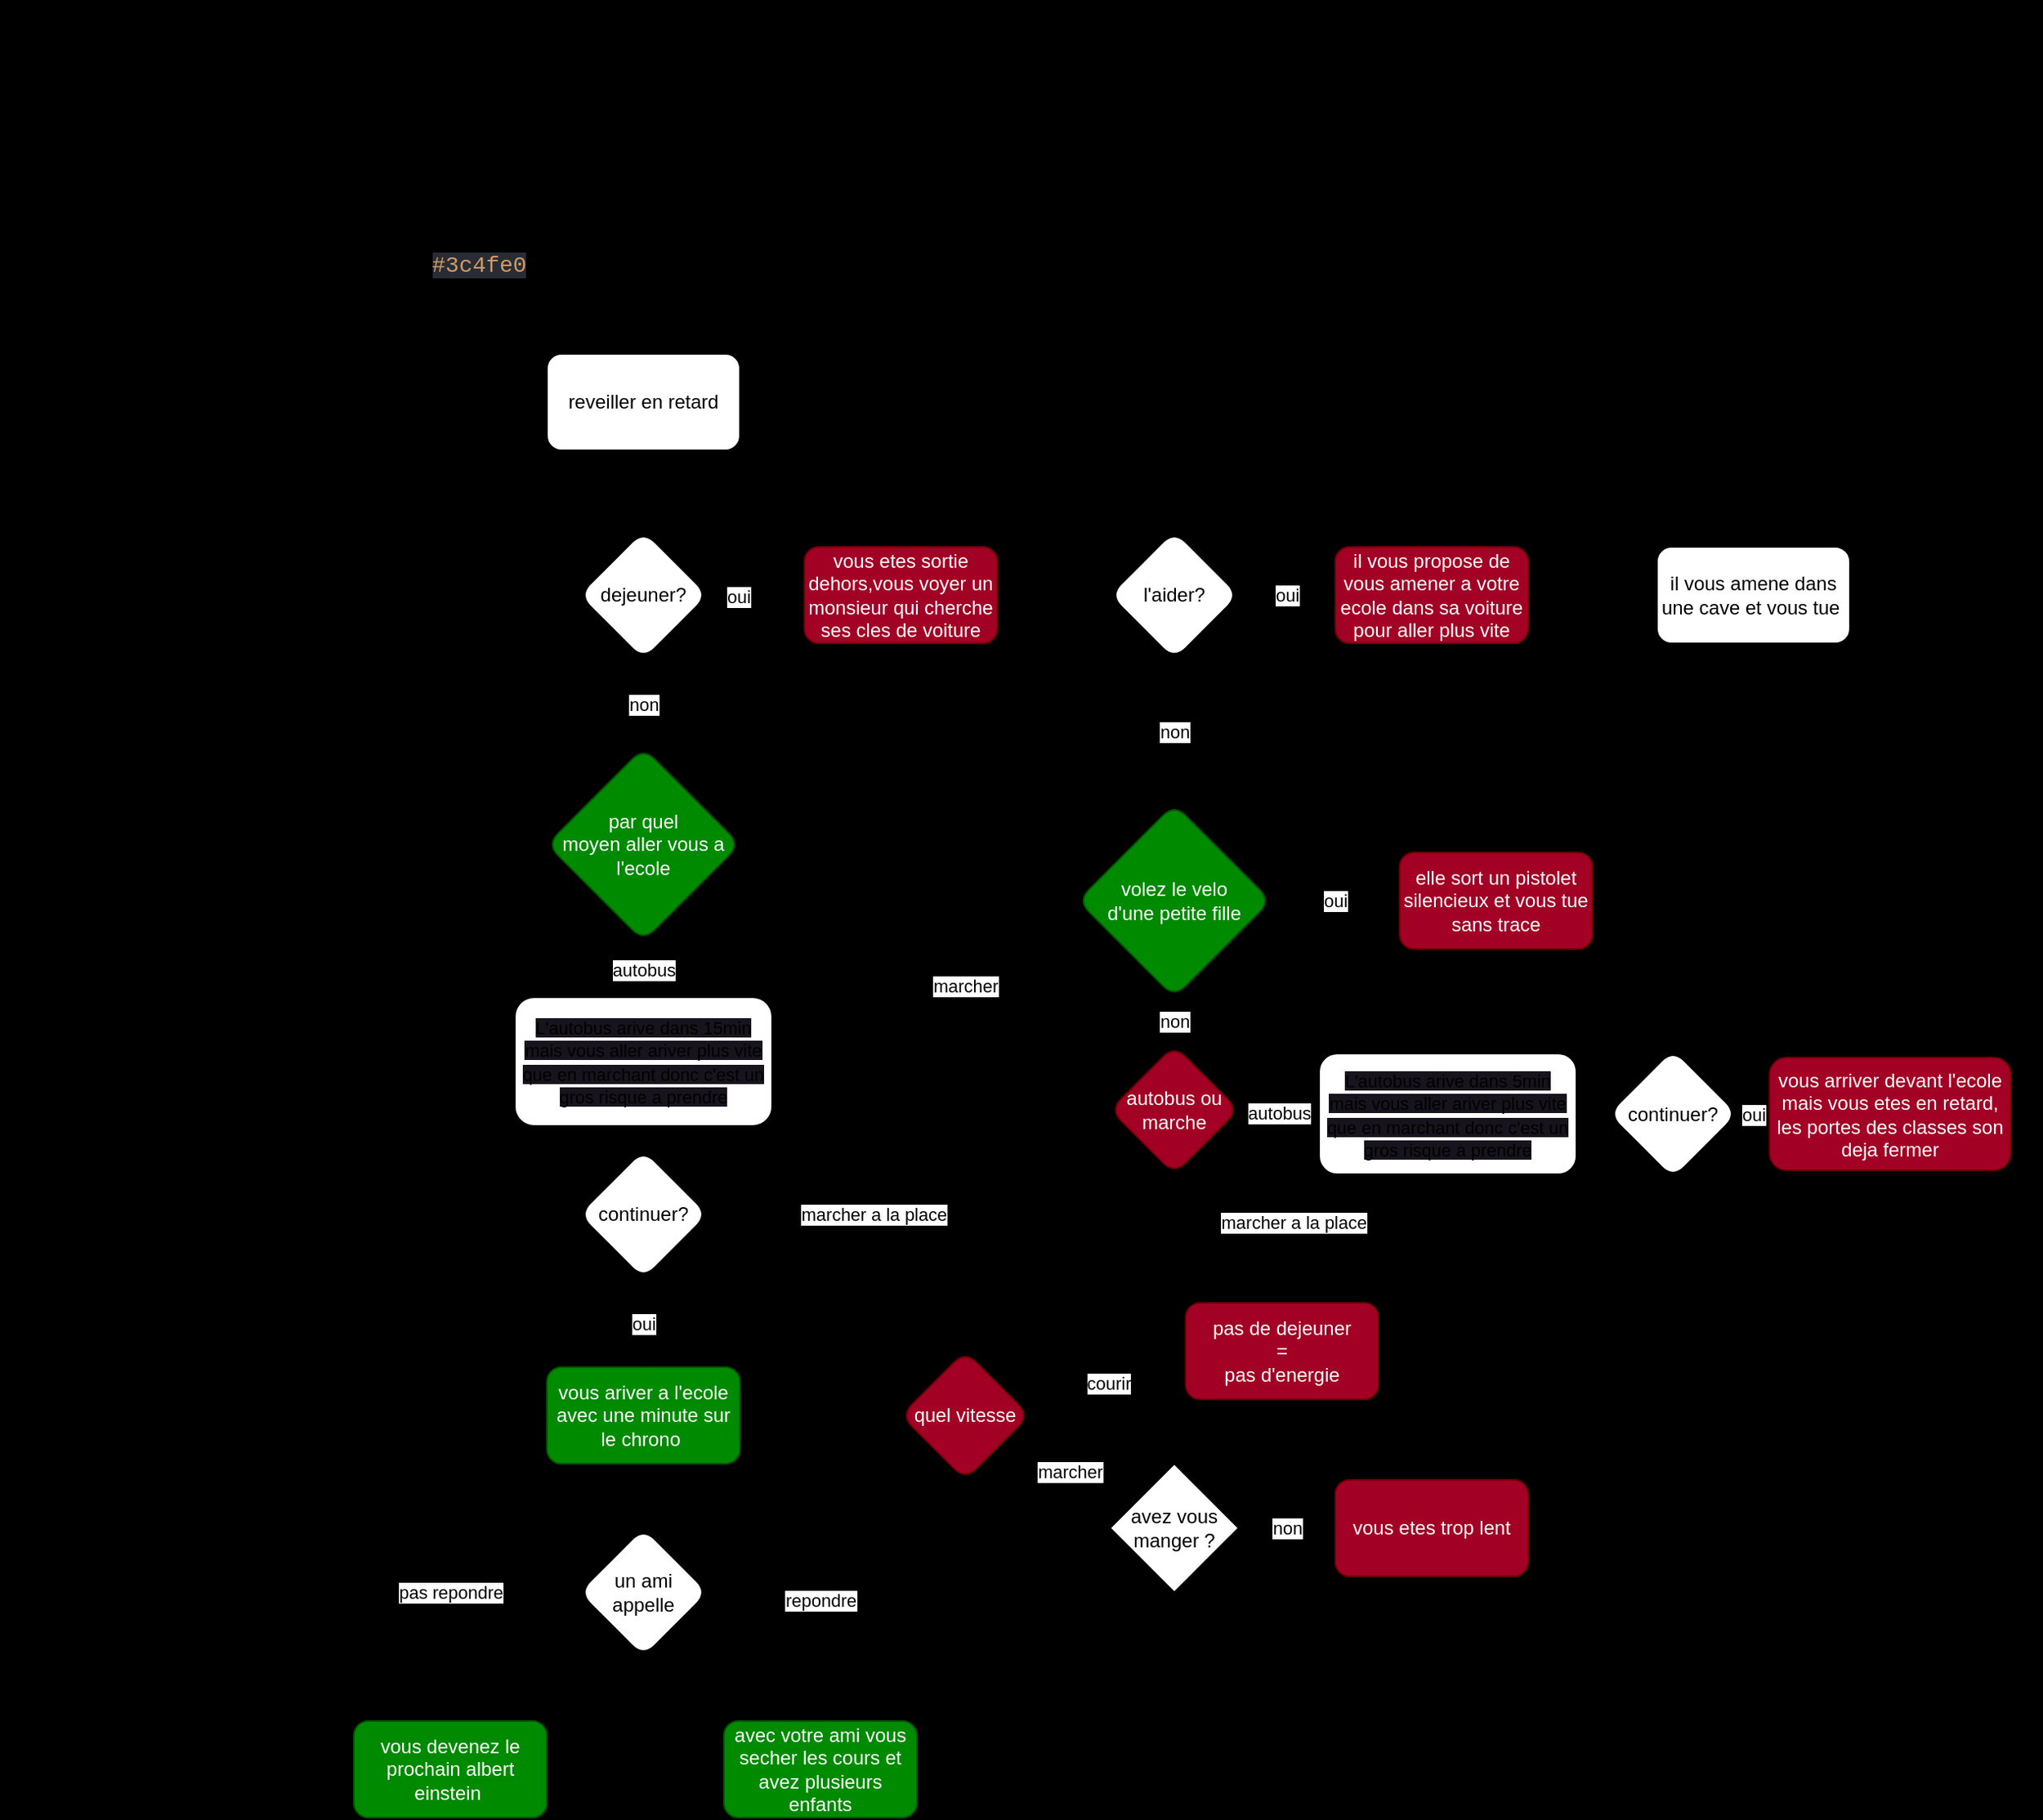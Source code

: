 <mxfile>
    <diagram id="VE0LgDuzzJI6HdZe8Z8s" name="Page-1">
        <mxGraphModel dx="2346" dy="959" grid="1" gridSize="10" guides="1" tooltips="1" connect="1" arrows="1" fold="1" page="1" pageScale="1" pageWidth="827" pageHeight="1169" background="#000000" math="0" shadow="0">
            <root>
                <mxCell id="0"/>
                <mxCell id="1" parent="0"/>
                <mxCell id="27" value="&lt;font style=&quot;&quot; color=&quot;#000000&quot;&gt;&amp;nbsp; Genre: action, absurde&lt;br&gt;&amp;nbsp; &amp;nbsp; &amp;nbsp; &amp;nbsp; &amp;nbsp;Inspiration: un gars qui arrive tout le temps&lt;br&gt;&amp;nbsp;en retard dans ma classe.&lt;br&gt;Nom: Be late or be dead&lt;br&gt;&amp;nbsp; &amp;nbsp; Palette:&lt;br&gt;Couleur de fond du site:&amp;nbsp;&lt;span style=&quot;font-family: proxima-soft, &amp;quot;Proxima Soft&amp;quot;, &amp;quot;Proxima Nova Soft&amp;quot;, Helvetica, Arial, sans-serif; font-size: 16px; font-weight: 700; letter-spacing: 0.4px; text-align: start; text-transform: uppercase;&quot;&gt;#EB1414&lt;/span&gt;&lt;br&gt;Couleur de fond du contenu:&amp;nbsp;&lt;span style=&quot;font-family: proxima-soft, &amp;quot;Proxima Soft&amp;quot;, &amp;quot;Proxima Nova Soft&amp;quot;, Helvetica, Arial, sans-serif; font-size: 16px; font-weight: 700; letter-spacing: 0.4px; text-align: start; text-transform: uppercase;&quot;&gt;#882727&lt;/span&gt;&lt;br&gt;Couleur de la police:&amp;nbsp;&lt;span style=&quot;font-family: proxima-soft, &amp;quot;Proxima Soft&amp;quot;, &amp;quot;Proxima Nova Soft&amp;quot;, Helvetica, Arial, sans-serif; font-size: 16px; font-weight: 700; letter-spacing: 0.4px; text-align: start; text-transform: uppercase;&quot;&gt;#FFFFFF&lt;/span&gt;&lt;br&gt;Couleur de fond des boutons:&lt;b&gt;&lt;font style=&quot;font-size: 16px;&quot;&gt;#89E5FF&lt;/font&gt;&lt;/b&gt;,&lt;b&gt;&lt;font style=&quot;font-size: 16px;&quot;&gt;#5468FF&lt;/font&gt;&lt;/b&gt;&lt;br&gt;Couleur de fond des bouton en hover:&amp;nbsp;&lt;/font&gt;&lt;span style=&quot;color: rgb(209, 154, 102); background-color: rgb(40, 44, 52); font-family: Consolas, &amp;quot;Courier New&amp;quot;, monospace; font-size: 14px;&quot;&gt;#3c4fe0&lt;/span&gt;&lt;font style=&quot;&quot; color=&quot;#000000&quot;&gt;&lt;br&gt;&lt;div style=&quot;text-align: start;&quot;&gt;&lt;span style=&quot;background-color: initial;&quot;&gt;Couleur de la police des boutons: &lt;font face=&quot;proxima-soft, Proxima Soft, Proxima Nova Soft, Helvetica, Arial, sans-serif&quot;&gt;&lt;span style=&quot;font-size: 16px; letter-spacing: 0.4px; text-transform: uppercase;&quot;&gt;&lt;b&gt;#ffffff&lt;/b&gt;&lt;/span&gt;&lt;/font&gt;&lt;/span&gt;&lt;/div&gt;&lt;/font&gt;&lt;font style=&quot;&quot; color=&quot;#000000&quot;&gt;Couleur de la police des boutons en hover:&amp;nbsp;&lt;/font&gt;&lt;b style=&quot;color: rgb(0, 0, 0);&quot;&gt;&lt;font style=&quot;font-size: 16px;&quot;&gt;#89E5FF&lt;/font&gt;&lt;/b&gt;&lt;span style=&quot;color: rgb(0, 0, 0);&quot;&gt;,&lt;/span&gt;&lt;b style=&quot;color: rgb(0, 0, 0);&quot;&gt;&lt;font style=&quot;font-size: 16px;&quot;&gt;#5468FF&lt;/font&gt;&lt;/b&gt;" style="text;html=1;align=center;verticalAlign=middle;resizable=0;points=[];autosize=1;strokeColor=none;fillColor=none;rounded=1;" parent="1" vertex="1">
                    <mxGeometry x="-30" width="390" height="220" as="geometry"/>
                </mxCell>
                <mxCell id="36" style="edgeStyle=none;html=1;entryX=0.5;entryY=0;entryDx=0;entryDy=0;" parent="1" source="28" target="29" edge="1">
                    <mxGeometry relative="1" as="geometry"/>
                </mxCell>
                <mxCell id="28" value="reveiller en retard" style="rounded=1;whiteSpace=wrap;html=1;" parent="1" vertex="1">
                    <mxGeometry x="310" y="220" width="120" height="60" as="geometry"/>
                </mxCell>
                <mxCell id="31" value="" style="edgeStyle=none;html=1;" parent="1" source="29" target="30" edge="1">
                    <mxGeometry relative="1" as="geometry">
                        <Array as="points">
                            <mxPoint x="430" y="370"/>
                        </Array>
                    </mxGeometry>
                </mxCell>
                <mxCell id="32" value="oui" style="edgeLabel;html=1;align=center;verticalAlign=middle;resizable=0;points=[];rounded=1;" parent="31" vertex="1" connectable="0">
                    <mxGeometry x="-0.372" y="-1" relative="1" as="geometry">
                        <mxPoint as="offset"/>
                    </mxGeometry>
                </mxCell>
                <mxCell id="35" value="&lt;span style=&quot;background-color: rgb(255, 255, 255);&quot;&gt;&lt;font color=&quot;#000000&quot;&gt;non&lt;/font&gt;&lt;/span&gt;" style="edgeStyle=none;html=1;entryX=0.5;entryY=0;entryDx=0;entryDy=0;" parent="1" source="29" target="50" edge="1">
                    <mxGeometry relative="1" as="geometry">
                        <mxPoint x="370" y="500" as="targetPoint"/>
                    </mxGeometry>
                </mxCell>
                <mxCell id="29" value="dejeuner?" style="rhombus;whiteSpace=wrap;html=1;rounded=1;" parent="1" vertex="1">
                    <mxGeometry x="330" y="330" width="80" height="80" as="geometry"/>
                </mxCell>
                <mxCell id="38" value="" style="edgeStyle=none;html=1;" parent="1" source="30" target="37" edge="1">
                    <mxGeometry relative="1" as="geometry"/>
                </mxCell>
                <mxCell id="30" value="vous etes sortie dehors,vous voyer un monsieur qui cherche ses cles de voiture" style="whiteSpace=wrap;html=1;fillColor=#a20025;fontColor=#ffffff;strokeColor=#6F0000;rounded=1;" parent="1" vertex="1">
                    <mxGeometry x="470" y="340" width="120" height="60" as="geometry"/>
                </mxCell>
                <mxCell id="40" value="oui" style="edgeStyle=none;html=1;" parent="1" source="37" target="39" edge="1">
                    <mxGeometry relative="1" as="geometry"/>
                </mxCell>
                <mxCell id="42" value="non" style="edgeStyle=none;html=1;" parent="1" source="37" edge="1">
                    <mxGeometry relative="1" as="geometry">
                        <mxPoint x="700" y="500" as="targetPoint"/>
                    </mxGeometry>
                </mxCell>
                <mxCell id="37" value="l'aider?" style="rhombus;whiteSpace=wrap;html=1;rounded=1;" parent="1" vertex="1">
                    <mxGeometry x="660" y="330" width="80" height="80" as="geometry"/>
                </mxCell>
                <mxCell id="44" value="" style="edgeStyle=none;html=1;" parent="1" source="39" target="43" edge="1">
                    <mxGeometry relative="1" as="geometry"/>
                </mxCell>
                <mxCell id="39" value="il vous propose de vous amener a votre ecole dans sa voiture pour aller plus vite" style="whiteSpace=wrap;html=1;fillColor=#a20025;fontColor=#ffffff;strokeColor=#6F0000;rounded=1;" parent="1" vertex="1">
                    <mxGeometry x="800" y="340" width="120" height="60" as="geometry"/>
                </mxCell>
                <mxCell id="45" style="edgeStyle=orthogonalEdgeStyle;html=1;entryX=1;entryY=0.5;entryDx=0;entryDy=0;" parent="1" source="43" target="28" edge="1">
                    <mxGeometry relative="1" as="geometry">
                        <Array as="points">
                            <mxPoint x="1060" y="250"/>
                        </Array>
                    </mxGeometry>
                </mxCell>
                <mxCell id="43" value="il vous amene dans une cave et vous tue&amp;nbsp;" style="whiteSpace=wrap;html=1;rounded=1;" parent="1" vertex="1">
                    <mxGeometry x="1000" y="340" width="120" height="60" as="geometry"/>
                </mxCell>
                <mxCell id="48" value="oui" style="edgeStyle=none;html=1;" parent="1" source="46" target="47" edge="1">
                    <mxGeometry relative="1" as="geometry"/>
                </mxCell>
                <mxCell id="54" value="non" style="edgeStyle=orthogonalEdgeStyle;html=1;" parent="1" source="46" target="53" edge="1">
                    <mxGeometry relative="1" as="geometry"/>
                </mxCell>
                <mxCell id="46" value="volez le velo &lt;br&gt;d'une petite fille" style="rhombus;whiteSpace=wrap;html=1;fillColor=#008a00;fontColor=#ffffff;strokeColor=#005700;rounded=1;" parent="1" vertex="1">
                    <mxGeometry x="640" y="500" width="120" height="120" as="geometry"/>
                </mxCell>
                <mxCell id="49" style="edgeStyle=orthogonalEdgeStyle;html=1;exitX=1;exitY=0.5;exitDx=0;exitDy=0;" parent="1" source="47" edge="1">
                    <mxGeometry relative="1" as="geometry">
                        <mxPoint x="1050" y="250" as="targetPoint"/>
                        <Array as="points">
                            <mxPoint x="1160" y="560"/>
                            <mxPoint x="1160" y="250"/>
                        </Array>
                    </mxGeometry>
                </mxCell>
                <mxCell id="47" value="elle sort un pistolet silencieux et vous tue sans trace" style="whiteSpace=wrap;html=1;fillColor=#a20025;fontColor=#ffffff;strokeColor=#6F0000;rounded=1;" parent="1" vertex="1">
                    <mxGeometry x="840" y="530" width="120" height="60" as="geometry"/>
                </mxCell>
                <mxCell id="61" value="marcher" style="edgeStyle=orthogonalEdgeStyle;html=1;" parent="1" source="50" target="60" edge="1">
                    <mxGeometry relative="1" as="geometry"/>
                </mxCell>
                <mxCell id="79" value="autobus" style="edgeStyle=none;html=1;entryX=0.5;entryY=0;entryDx=0;entryDy=0;" parent="1" source="50" target="78" edge="1">
                    <mxGeometry relative="1" as="geometry"/>
                </mxCell>
                <mxCell id="50" value="par quel &lt;br&gt;moyen aller vous a l'ecole" style="rhombus;whiteSpace=wrap;html=1;fillColor=#008a00;fontColor=#ffffff;strokeColor=#005700;rounded=1;" parent="1" vertex="1">
                    <mxGeometry x="310" y="465" width="120" height="120" as="geometry"/>
                </mxCell>
                <mxCell id="56" value="autobus" style="edgeStyle=orthogonalEdgeStyle;html=1;entryX=0;entryY=0.5;entryDx=0;entryDy=0;" parent="1" source="53" target="90" edge="1">
                    <mxGeometry relative="1" as="geometry">
                        <mxPoint x="850" y="760" as="targetPoint"/>
                    </mxGeometry>
                </mxCell>
                <mxCell id="53" value="autobus ou&lt;br&gt;marche" style="rhombus;whiteSpace=wrap;html=1;fillColor=#a20025;fontColor=#ffffff;strokeColor=#6F0000;rounded=1;" parent="1" vertex="1">
                    <mxGeometry x="660" y="650" width="80" height="80" as="geometry"/>
                </mxCell>
                <mxCell id="57" style="edgeStyle=orthogonalEdgeStyle;html=1;exitX=1;exitY=0.5;exitDx=0;exitDy=0;" parent="1" source="55" edge="1">
                    <mxGeometry relative="1" as="geometry">
                        <mxPoint x="1160" y="490" as="targetPoint"/>
                        <Array as="points">
                            <mxPoint x="1230" y="692"/>
                            <mxPoint x="1230" y="540"/>
                            <mxPoint x="1160" y="540"/>
                        </Array>
                    </mxGeometry>
                </mxCell>
                <mxCell id="55" value="vous arriver devant l'ecole mais vous etes en retard, les portes des classes son deja fermer" style="whiteSpace=wrap;html=1;rounded=1;fillColor=#a20025;fontColor=#ffffff;strokeColor=#6F0000;" parent="1" vertex="1">
                    <mxGeometry x="1070" y="657.5" width="150" height="70" as="geometry"/>
                </mxCell>
                <mxCell id="70" value="" style="edgeStyle=orthogonalEdgeStyle;html=1;" parent="1" source="58" target="69" edge="1">
                    <mxGeometry relative="1" as="geometry"/>
                </mxCell>
                <mxCell id="58" value="vous ariver a l'ecole avec une minute sur le chrono&amp;nbsp;" style="whiteSpace=wrap;html=1;rounded=1;fillColor=#008a00;fontColor=#ffffff;strokeColor=#005700;" parent="1" vertex="1">
                    <mxGeometry x="310" y="850" width="120" height="60" as="geometry"/>
                </mxCell>
                <mxCell id="64" value="courir" style="edgeStyle=orthogonalEdgeStyle;html=1;exitX=1;exitY=0;exitDx=0;exitDy=0;" parent="1" source="60" target="62" edge="1">
                    <mxGeometry relative="1" as="geometry"/>
                </mxCell>
                <mxCell id="65" value="marcher" style="edgeStyle=orthogonalEdgeStyle;html=1;exitX=1;exitY=1;exitDx=0;exitDy=0;entryX=0;entryY=0.5;entryDx=0;entryDy=0;" parent="1" source="60" target="76" edge="1">
                    <mxGeometry relative="1" as="geometry">
                        <mxPoint x="670" y="920" as="targetPoint"/>
                    </mxGeometry>
                </mxCell>
                <mxCell id="60" value="quel vitesse" style="rhombus;whiteSpace=wrap;html=1;fillColor=#a20025;fontColor=#ffffff;strokeColor=#6F0000;rounded=1;" parent="1" vertex="1">
                    <mxGeometry x="530" y="840" width="80" height="80" as="geometry"/>
                </mxCell>
                <mxCell id="66" style="edgeStyle=orthogonalEdgeStyle;html=1;" parent="1" source="62" edge="1">
                    <mxGeometry relative="1" as="geometry">
                        <mxPoint x="1230" y="680" as="targetPoint"/>
                    </mxGeometry>
                </mxCell>
                <mxCell id="62" value="pas de dejeuner&lt;br&gt;=&lt;br&gt;pas d'energie" style="rounded=1;whiteSpace=wrap;html=1;fillColor=#a20025;fontColor=#ffffff;strokeColor=#6F0000;" parent="1" vertex="1">
                    <mxGeometry x="707" y="810" width="120" height="60" as="geometry"/>
                </mxCell>
                <mxCell id="67" style="edgeStyle=orthogonalEdgeStyle;html=1;" parent="1" source="63" edge="1">
                    <mxGeometry relative="1" as="geometry">
                        <mxPoint x="1230" y="830" as="targetPoint"/>
                    </mxGeometry>
                </mxCell>
                <mxCell id="63" value="vous etes trop lent" style="rounded=1;whiteSpace=wrap;html=1;fillColor=#a20025;fontColor=#ffffff;strokeColor=#6F0000;" parent="1" vertex="1">
                    <mxGeometry x="800" y="920" width="120" height="60" as="geometry"/>
                </mxCell>
                <mxCell id="72" value="repondre" style="edgeStyle=orthogonalEdgeStyle;html=1;" parent="1" source="69" target="71" edge="1">
                    <mxGeometry relative="1" as="geometry"/>
                </mxCell>
                <mxCell id="74" value="pas repondre" style="edgeStyle=orthogonalEdgeStyle;html=1;" parent="1" source="69" target="73" edge="1">
                    <mxGeometry relative="1" as="geometry"/>
                </mxCell>
                <mxCell id="69" value="un ami appelle" style="rhombus;whiteSpace=wrap;html=1;rounded=1;" parent="1" vertex="1">
                    <mxGeometry x="330" y="950" width="80" height="80" as="geometry"/>
                </mxCell>
                <mxCell id="71" value="avec votre ami vous secher les cours et avez plusieurs enfants" style="whiteSpace=wrap;html=1;fillColor=#008a00;fontColor=#ffffff;strokeColor=#005700;rounded=1;" parent="1" vertex="1">
                    <mxGeometry x="420" y="1070" width="120" height="60" as="geometry"/>
                </mxCell>
                <mxCell id="73" value="vous devenez le prochain albert einstein&amp;nbsp;" style="whiteSpace=wrap;html=1;fillColor=#008a00;fontColor=#ffffff;strokeColor=#005700;rounded=1;" parent="1" vertex="1">
                    <mxGeometry x="190" y="1070" width="120" height="60" as="geometry"/>
                </mxCell>
                <mxCell id="77" value="non" style="edgeStyle=none;html=1;entryX=0;entryY=0.5;entryDx=0;entryDy=0;" parent="1" source="76" target="63" edge="1">
                    <mxGeometry relative="1" as="geometry"/>
                </mxCell>
                <mxCell id="76" value="avez vous manger ?" style="rhombus;whiteSpace=wrap;html=1;" parent="1" vertex="1">
                    <mxGeometry x="660" y="910" width="80" height="80" as="geometry"/>
                </mxCell>
                <mxCell id="86" style="edgeStyle=none;html=1;entryX=0.5;entryY=0;entryDx=0;entryDy=0;" parent="1" source="78" target="85" edge="1">
                    <mxGeometry relative="1" as="geometry"/>
                </mxCell>
                <mxCell id="78" value="&lt;span style=&quot;font-size: 11px; background-color: rgb(24, 20, 29);&quot;&gt;L'autobus arive dans 15min mais&amp;nbsp;&lt;/span&gt;&lt;span style=&quot;font-size: 11px; background-color: rgb(24, 20, 29);&quot;&gt;vous aller ariver plus vite que en marchant&amp;nbsp;&lt;/span&gt;&lt;span style=&quot;font-size: 11px; background-color: rgb(24, 20, 29);&quot;&gt;donc c'est un gros risque a prendre&lt;/span&gt;" style="rounded=1;whiteSpace=wrap;html=1;" parent="1" vertex="1">
                    <mxGeometry x="290" y="620" width="160" height="80" as="geometry"/>
                </mxCell>
                <mxCell id="88" value="marcher a la place" style="edgeStyle=orthogonalEdgeStyle;html=1;exitX=1;exitY=0.5;exitDx=0;exitDy=0;" parent="1" source="85" edge="1">
                    <mxGeometry relative="1" as="geometry">
                        <mxPoint x="570" y="800" as="targetPoint"/>
                    </mxGeometry>
                </mxCell>
                <mxCell id="89" value="oui" style="edgeStyle=orthogonalEdgeStyle;html=1;exitX=0.5;exitY=1;exitDx=0;exitDy=0;entryX=0.5;entryY=0;entryDx=0;entryDy=0;" parent="1" source="85" target="58" edge="1">
                    <mxGeometry relative="1" as="geometry"/>
                </mxCell>
                <mxCell id="85" value="continuer?" style="rhombus;whiteSpace=wrap;html=1;rounded=1;" parent="1" vertex="1">
                    <mxGeometry x="330" y="715" width="80" height="80" as="geometry"/>
                </mxCell>
                <mxCell id="95" style="edgeStyle=orthogonalEdgeStyle;html=1;exitX=1;exitY=0.5;exitDx=0;exitDy=0;entryX=0;entryY=0.5;entryDx=0;entryDy=0;" parent="1" source="90" target="93" edge="1">
                    <mxGeometry relative="1" as="geometry"/>
                </mxCell>
                <mxCell id="90" value="&lt;span style=&quot;font-size: 11px; background-color: rgb(24, 20, 29);&quot;&gt;L'autobus arive dans 5min mais&amp;nbsp;&lt;/span&gt;&lt;span style=&quot;font-size: 11px; background-color: rgb(24, 20, 29);&quot;&gt;vous aller ariver plus vite que en marchant&amp;nbsp;&lt;/span&gt;&lt;span style=&quot;font-size: 11px; background-color: rgb(24, 20, 29);&quot;&gt;donc c'est un gros risque a prendre&lt;/span&gt;" style="rounded=1;whiteSpace=wrap;html=1;" parent="1" vertex="1">
                    <mxGeometry x="790" y="655" width="160" height="75" as="geometry"/>
                </mxCell>
                <mxCell id="96" value="oui" style="edgeStyle=orthogonalEdgeStyle;html=1;entryX=0;entryY=0.5;entryDx=0;entryDy=0;" parent="1" source="93" target="55" edge="1">
                    <mxGeometry relative="1" as="geometry"/>
                </mxCell>
                <mxCell id="97" value="marcher a la place" style="edgeStyle=orthogonalEdgeStyle;html=1;" parent="1" source="93" edge="1">
                    <mxGeometry relative="1" as="geometry">
                        <mxPoint x="570" y="820" as="targetPoint"/>
                        <Array as="points">
                            <mxPoint x="1010" y="760"/>
                            <mxPoint x="570" y="760"/>
                        </Array>
                    </mxGeometry>
                </mxCell>
                <mxCell id="93" value="continuer?" style="rhombus;whiteSpace=wrap;html=1;rounded=1;" parent="1" vertex="1">
                    <mxGeometry x="970" y="652.5" width="80" height="80" as="geometry"/>
                </mxCell>
            </root>
        </mxGraphModel>
    </diagram>
</mxfile>